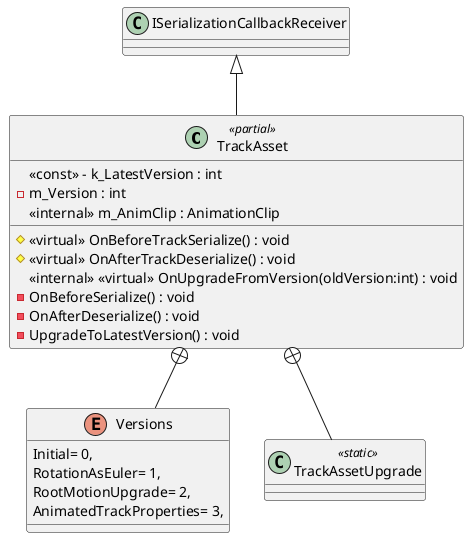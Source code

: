 @startuml
class TrackAsset <<partial>> {
    <<const>> - k_LatestVersion : int
    - m_Version : int
    <<internal>> m_AnimClip : AnimationClip
    # <<virtual>> OnBeforeTrackSerialize() : void
    # <<virtual>> OnAfterTrackDeserialize() : void
    <<internal>> <<virtual>> OnUpgradeFromVersion(oldVersion:int) : void
    - OnBeforeSerialize() : void
    - OnAfterDeserialize() : void
    - UpgradeToLatestVersion() : void
}
enum Versions {
    Initial= 0,
    RotationAsEuler= 1,
    RootMotionUpgrade= 2,
    AnimatedTrackProperties= 3,
}
class TrackAssetUpgrade <<static>> {
}
ISerializationCallbackReceiver <|-- TrackAsset
TrackAsset +-- Versions
TrackAsset +-- TrackAssetUpgrade
@enduml
